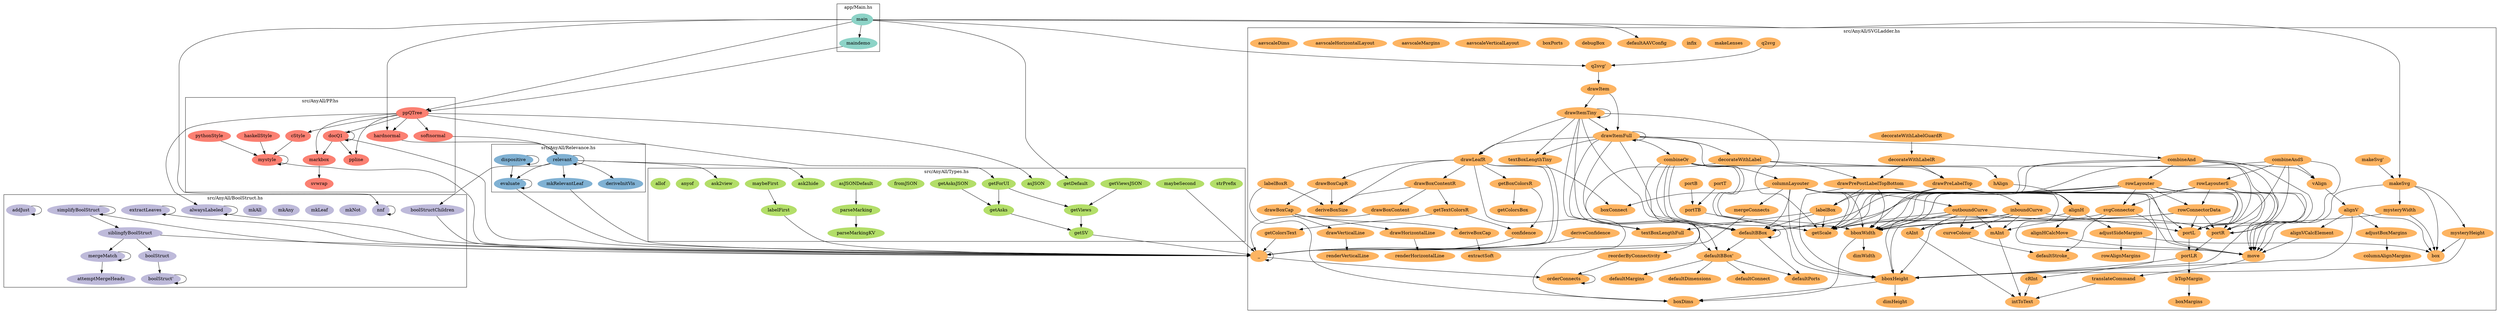 strict digraph deps {
  node [colorscheme=set312, style=filled];

   subgraph cluster_1 {
     label = "app/Main.hs";
     "maindemo" [label= "maindemo", color=1];
     "main" [label= "main", color=1];
   }

   subgraph cluster_3 {
     label = "src/AnyAll/BoolStruct.hs";
     "simplifyBoolStruct" [label= "simplifyBoolStruct", color=3];
     "siblingfyBoolStruct" [label= "siblingfyBoolStruct", color=3];
     "nnf" [label= "nnf", color=3];
     "mkNot" [label= "mkNot", color=3];
     "mkLeaf" [label= "mkLeaf", color=3];
     "mkAny" [label= "mkAny", color=3];
     "mkAll" [label= "mkAll", color=3];
     "mergeMatch" [label= "mergeMatch", color=3];
     "extractLeaves" [label= "extractLeaves", color=3];
     "boolStruct\'" [label= "boolStruct\'", color=3];
     "boolStructChildren" [label= "boolStructChildren", color=3];
     "boolStruct" [label= "boolStruct", color=3];
     "attemptMergeHeads" [label= "attemptMergeHeads", color=3];
     "alwaysLabeled" [label= "alwaysLabeled", color=3];
     "addJust" [label= "addJust", color=3];
   }

   subgraph cluster_4 {
     label = "src/AnyAll/PP.hs";
     "svwrap" [label= "svwrap", color=4];
     "softnormal" [label= "softnormal", color=4];
     "pythonStyle" [label= "pythonStyle", color=4];
     "ppline" [label= "ppline", color=4];
     "ppQTree" [label= "ppQTree", color=4];
     "mystyle" [label= "mystyle", color=4];
     "markbox" [label= "markbox", color=4];
     "haskellStyle" [label= "haskellStyle", color=4];
     "hardnormal" [label= "hardnormal", color=4];
     "docQ1" [label= "docQ1", color=4];
     "cStyle" [label= "cStyle", color=4];
   }

   subgraph cluster_5 {
     label = "src/AnyAll/Relevance.hs";
     "relevant" [label= "relevant", color=5];
     "mkRelevantLeaf" [label= "mkRelevantLeaf", color=5];
     "evaluate" [label= "evaluate", color=5];
     "dispositive" [label= "dispositive", color=5];
     "deriveInitVis" [label= "deriveInitVis", color=5];
   }

   subgraph cluster_6 {
     label = "src/AnyAll/SVGLadder.hs";
     "vAlign" [label= "vAlign", color=6];
     "translateCommand" [label= "translateCommand", color=6];
     "textBoxLengthTiny" [label= "textBoxLengthTiny", color=6];
     "textBoxLengthFull" [label= "textBoxLengthFull", color=6];
     "svgConnector" [label= "svgConnector", color=6];
     "rowLayouterS" [label= "rowLayouterS", color=6];
     "rowLayouter" [label= "rowLayouter", color=6];
     "rowConnectorData" [label= "rowConnectorData", color=6];
     "rowAlignMargins" [label= "rowAlignMargins", color=6];
     "reorderByConnectivity" [label= "reorderByConnectivity", color=6];
     "renderVerticalLine" [label= "renderVerticalLine", color=6];
     "renderHorizontalLine" [label= "renderHorizontalLine", color=6];
     "q2svg\'" [label= "q2svg\'", color=6];
     "q2svg" [label= "q2svg", color=6];
     "portTB" [label= "portTB", color=6];
     "portT" [label= "portT", color=6];
     "portR" [label= "portR", color=6];
     "portLR" [label= "portLR", color=6];
     "portL" [label= "portL", color=6];
     "portB" [label= "portB", color=6];
     "outboundCurve" [label= "outboundCurve", color=6];
     "orderConnects" [label= "orderConnects", color=6];
     "mysteryWidth" [label= "mysteryWidth", color=6];
     "mysteryHeight" [label= "mysteryHeight", color=6];
     "move" [label= "move", color=6];
     "mergeConnects" [label= "mergeConnects", color=6];
     "makeSvg\'" [label= "makeSvg\'", color=6];
     "makeSvg" [label= "makeSvg", color=6];
     "makeLenses" [label= "makeLenses", color=6];
     "mAInt" [label= "mAInt", color=6];
     "labelBoxR" [label= "labelBoxR", color=6];
     "labelBox" [label= "labelBox", color=6];
     "intToText" [label= "intToText", color=6];
     "infix" [label= "infix", color=6];
     "inboundCurve" [label= "inboundCurve", color=6];
     "hAlign" [label= "hAlign", color=6];
     "getTextColorsR" [label= "getTextColorsR", color=6];
     "getScale" [label= "getScale", color=6];
     "getColorsText" [label= "getColorsText", color=6];
     "getColorsBox" [label= "getColorsBox", color=6];
     "getBoxColorsR" [label= "getBoxColorsR", color=6];
     "extractSoft" [label= "extractSoft", color=6];
     "drawVerticalLine" [label= "drawVerticalLine", color=6];
     "drawPrePostLabelTopBottom" [label= "drawPrePostLabelTopBottom", color=6];
     "drawPreLabelTop" [label= "drawPreLabelTop", color=6];
     "drawLeafR" [label= "drawLeafR", color=6];
     "drawItemTiny" [label= "drawItemTiny", color=6];
     "drawItemFull" [label= "drawItemFull", color=6];
     "drawItem" [label= "drawItem", color=6];
     "drawHorizontalLine" [label= "drawHorizontalLine", color=6];
     "drawBoxContentR" [label= "drawBoxContentR", color=6];
     "drawBoxContent" [label= "drawBoxContent", color=6];
     "drawBoxCapR" [label= "drawBoxCapR", color=6];
     "drawBoxCap" [label= "drawBoxCap", color=6];
     "dimWidth" [label= "dimWidth", color=6];
     "dimHeight" [label= "dimHeight", color=6];
     "deriveConfidence" [label= "deriveConfidence", color=6];
     "deriveBoxSize" [label= "deriveBoxSize", color=6];
     "deriveBoxCap" [label= "deriveBoxCap", color=6];
     "defaultStroke_" [label= "defaultStroke_", color=6];
     "defaultPorts" [label= "defaultPorts", color=6];
     "defaultMargins" [label= "defaultMargins", color=6];
     "defaultDimensions" [label= "defaultDimensions", color=6];
     "defaultConnect" [label= "defaultConnect", color=6];
     "defaultBBox\'" [label= "defaultBBox\'", color=6];
     "defaultBBox" [label= "defaultBBox", color=6];
     "defaultAAVConfig" [label= "defaultAAVConfig", color=6];
     "decorateWithLabelR" [label= "decorateWithLabelR", color=6];
     "decorateWithLabelGuardR" [label= "decorateWithLabelGuardR", color=6];
     "decorateWithLabel" [label= "decorateWithLabel", color=6];
     "debugBox" [label= "debugBox", color=6];
     "curveColour" [label= "curveColour", color=6];
     "confidence" [label= "confidence", color=6];
     "combineOr" [label= "combineOr", color=6];
     "combineAndS" [label= "combineAndS", color=6];
     "combineAnd" [label= "combineAnd", color=6];
     "columnLayouter" [label= "columnLayouter", color=6];
     "columnAlignMargins" [label= "columnAlignMargins", color=6];
     "cRInt" [label= "cRInt", color=6];
     "cAInt" [label= "cAInt", color=6];
     "boxPorts" [label= "boxPorts", color=6];
     "boxMargins" [label= "boxMargins", color=6];
     "boxDims" [label= "boxDims", color=6];
     "boxConnect" [label= "boxConnect", color=6];
     "box" [label= "box", color=6];
     "bboxWidth" [label= "bboxWidth", color=6];
     "bboxHeight" [label= "bboxHeight", color=6];
     "bTopMargin" [label= "bTopMargin", color=6];
     "alignVCalcElement" [label= "alignVCalcElement", color=6];
     "alignV" [label= "alignV", color=6];
     "alignHCalcMove" [label= "alignHCalcMove", color=6];
     "alignH" [label= "alignH", color=6];
     "adjustSideMargins" [label= "adjustSideMargins", color=6];
     "adjustBoxMargins" [label= "adjustBoxMargins", color=6];
     "aavscaleVerticalLayout" [label= "aavscaleVerticalLayout", color=6];
     "aavscaleMargins" [label= "aavscaleMargins", color=6];
     "aavscaleHorizontalLayout" [label= "aavscaleHorizontalLayout", color=6];
     "aavscaleDims" [label= "aavscaleDims", color=6];
     "_" [label= "_", color=6];
   }

   subgraph cluster_7 {
     label = "src/AnyAll/Types.hs";
     "strPrefix" [label= "strPrefix", color=7];
     "parseMarkingKV" [label= "parseMarkingKV", color=7];
     "parseMarking" [label= "parseMarking", color=7];
     "maybeSecond" [label= "maybeSecond", color=7];
     "maybeFirst" [label= "maybeFirst", color=7];
     "labelFirst" [label= "labelFirst", color=7];
     "getViewsJSON" [label= "getViewsJSON", color=7];
     "getViews" [label= "getViews", color=7];
     "getSV" [label= "getSV", color=7];
     "getForUI" [label= "getForUI", color=7];
     "getDefault" [label= "getDefault", color=7];
     "getAsksJSON" [label= "getAsksJSON", color=7];
     "getAsks" [label= "getAsks", color=7];
     "fromJSON" [label= "fromJSON", color=7];
     "ask2view" [label= "ask2view", color=7];
     "ask2hide" [label= "ask2hide", color=7];
     "asJSONDefault" [label= "asJSONDefault", color=7];
     "asJSON" [label= "asJSON", color=7];
     "anyof" [label= "anyof", color=7];
     "allof" [label= "allof", color=7];
   }

"_" -> "_";
"_" -> "orderConnects";
"addJust" -> "addJust";
"adjustBoxMargins" -> "columnAlignMargins";
"adjustSideMargins" -> "box";
"adjustSideMargins" -> "rowAlignMargins";
"alignH" -> "adjustSideMargins";
"alignH" -> "alignHCalcMove";
"alignH" -> "bboxWidth";
"alignHCalcMove" -> "move";
"alignV" -> "adjustBoxMargins";
"alignV" -> "alignVCalcElement";
"alignV" -> "bboxHeight";
"alignV" -> "box";
"alignVCalcElement" -> "move";
"alwaysLabeled" -> "_";
"alwaysLabeled" -> "alwaysLabeled";
"asJSONDefault" -> "parseMarking";
"bTopMargin" -> "boxMargins";
"bboxHeight" -> "boxDims";
"bboxHeight" -> "dimHeight";
"bboxWidth" -> "boxDims";
"bboxWidth" -> "dimWidth";
"boolStruct" -> "boolStruct\'";
"boolStructChildren" -> "_";
"boolStruct\'" -> "boolStruct\'";
"cAInt" -> "intToText";
"cRInt" -> "intToText";
"cStyle" -> "mystyle";
"columnLayouter" -> "bboxHeight";
"columnLayouter" -> "bboxWidth";
"columnLayouter" -> "boxConnect";
"columnLayouter" -> "defaultBBox";
"columnLayouter" -> "getScale";
"columnLayouter" -> "inboundCurve";
"columnLayouter" -> "mergeConnects";
"columnLayouter" -> "move";
"columnLayouter" -> "outboundCurve";
"columnLayouter" -> "portL";
"columnLayouter" -> "portR";
"combineAnd" -> "bboxWidth";
"combineAnd" -> "getScale";
"combineAnd" -> "move";
"combineAnd" -> "portL";
"combineAnd" -> "portR";
"combineAnd" -> "rowLayouter";
"combineAnd" -> "vAlign";
"combineAndS" -> "bboxWidth";
"combineAndS" -> "move";
"combineAndS" -> "portL";
"combineAndS" -> "portR";
"combineAndS" -> "rowLayouterS";
"combineAndS" -> "vAlign";
"combineOr" -> "bboxHeight";
"combineOr" -> "bboxWidth";
"combineOr" -> "columnLayouter";
"combineOr" -> "defaultBBox";
"combineOr" -> "getScale";
"combineOr" -> "hAlign";
"combineOr" -> "move";
"combineOr" -> "reorderByConnectivity";
"confidence" -> "_";
"curveColour" -> "defaultStroke_";
"decorateWithLabel" -> "_";
"decorateWithLabel" -> "drawPreLabelTop";
"decorateWithLabel" -> "drawPrePostLabelTopBottom";
"decorateWithLabelGuardR" -> "decorateWithLabelR";
"decorateWithLabelR" -> "drawPreLabelTop";
"decorateWithLabelR" -> "drawPrePostLabelTopBottom";
"defaultBBox" -> "defaultBBox";
"defaultBBox" -> "defaultBBox\'";
"defaultBBox" -> "defaultPorts";
"defaultBBox\'" -> "defaultConnect";
"defaultBBox\'" -> "defaultDimensions";
"defaultBBox\'" -> "defaultMargins";
"defaultBBox\'" -> "defaultPorts";
"deriveBoxCap" -> "extractSoft";
"deriveConfidence" -> "_";
"dispositive" -> "dispositive";
"dispositive" -> "evaluate";
"docQ1" -> "_";
"docQ1" -> "docQ1";
"docQ1" -> "markbox";
"docQ1" -> "ppline";
"drawBoxCap" -> "deriveBoxCap";
"drawBoxCap" -> "drawHorizontalLine";
"drawBoxCap" -> "drawVerticalLine";
"drawBoxCapR" -> "deriveBoxSize";
"drawBoxCapR" -> "drawBoxCap";
"drawBoxContent" -> "_";
"drawBoxContentR" -> "deriveBoxSize";
"drawBoxContentR" -> "drawBoxContent";
"drawBoxContentR" -> "getTextColorsR";
"drawHorizontalLine" -> "renderHorizontalLine";
"drawItem" -> "drawItemFull";
"drawItem" -> "drawItemTiny";
"drawItemFull" -> "combineAnd";
"drawItemFull" -> "combineOr";
"drawItemFull" -> "decorateWithLabel";
"drawItemFull" -> "defaultBBox";
"drawItemFull" -> "defaultBBox\'";
"drawItemFull" -> "drawItemFull";
"drawItemFull" -> "drawLeafR";
"drawItemFull" -> "getScale";
"drawItemFull" -> "textBoxLengthFull";
"drawItemFull" -> "textBoxLengthTiny";
"drawItemTiny" -> "defaultBBox";
"drawItemTiny" -> "defaultBBox\'";
"drawItemTiny" -> "drawItemFull";
"drawItemTiny" -> "drawItemTiny";
"drawItemTiny" -> "drawLeafR";
"drawItemTiny" -> "getScale";
"drawItemTiny" -> "textBoxLengthFull";
"drawItemTiny" -> "textBoxLengthTiny";
"drawLeafR" -> "_";
"drawLeafR" -> "boxConnect";
"drawLeafR" -> "boxDims";
"drawLeafR" -> "deriveBoxSize";
"drawLeafR" -> "drawBoxCapR";
"drawLeafR" -> "drawBoxContentR";
"drawLeafR" -> "getBoxColorsR";
"drawPreLabelTop" -> "alignH";
"drawPreLabelTop" -> "bboxWidth";
"drawPreLabelTop" -> "getScale";
"drawPreLabelTop" -> "labelBox";
"drawPreLabelTop" -> "move";
"drawPrePostLabelTopBottom" -> "alignH";
"drawPrePostLabelTopBottom" -> "bboxHeight";
"drawPrePostLabelTopBottom" -> "bboxWidth";
"drawPrePostLabelTopBottom" -> "getScale";
"drawPrePostLabelTopBottom" -> "labelBox";
"drawPrePostLabelTopBottom" -> "move";
"drawVerticalLine" -> "renderVerticalLine";
"evaluate" -> "_";
"evaluate" -> "evaluate";
"extractLeaves" -> "_";
"extractLeaves" -> "extractLeaves";
"getAsks" -> "getSV";
"getAsksJSON" -> "getAsks";
"getBoxColorsR" -> "confidence";
"getBoxColorsR" -> "getColorsBox";
"getColorsText" -> "_";
"getForUI" -> "getAsks";
"getForUI" -> "getViews";
"getSV" -> "_";
"getTextColorsR" -> "confidence";
"getTextColorsR" -> "getColorsText";
"getViews" -> "getSV";
"getViewsJSON" -> "getViews";
"hAlign" -> "alignH";
"hardnormal" -> "relevant";
"haskellStyle" -> "mystyle";
"inboundCurve" -> "bboxHeight";
"inboundCurve" -> "cAInt";
"inboundCurve" -> "curveColour";
"inboundCurve" -> "getScale";
"inboundCurve" -> "mAInt";
"inboundCurve" -> "portL";
"labelBox" -> "defaultBBox";
"labelBox" -> "getScale";
"labelBox" -> "textBoxLengthFull";
"labelBoxR" -> "boxDims";
"labelBoxR" -> "deriveBoxSize";
"labelFirst" -> "_";
"mAInt" -> "intToText";
"main" -> "defaultAAVConfig";
"main" -> "getDefault";
"main" -> "hardnormal";
"main" -> "maindemo";
"main" -> "makeSvg";
"main" -> "nnf";
"main" -> "ppQTree";
"main" -> "q2svg\'";
"maindemo" -> "ppQTree";
"makeSvg" -> "box";
"makeSvg" -> "move";
"makeSvg" -> "mysteryHeight";
"makeSvg" -> "mysteryWidth";
"makeSvg\'" -> "makeSvg";
"markbox" -> "svwrap";
"maybeFirst" -> "labelFirst";
"maybeSecond" -> "_";
"mergeConnects" -> "_";
"mergeMatch" -> "attemptMergeHeads";
"mergeMatch" -> "mergeMatch";
"mkRelevantLeaf" -> "_";
"move" -> "translateCommand";
"mysteryHeight" -> "bboxHeight";
"mysteryHeight" -> "box";
"mysteryWidth" -> "bboxWidth";
"mysteryWidth" -> "box";
"mystyle" -> "_";
"mystyle" -> "mystyle";
"nnf" -> "nnf";
"orderConnects" -> "orderConnects";
"outboundCurve" -> "bboxHeight";
"outboundCurve" -> "bboxWidth";
"outboundCurve" -> "cAInt";
"outboundCurve" -> "curveColour";
"outboundCurve" -> "getScale";
"outboundCurve" -> "mAInt";
"outboundCurve" -> "portR";
"parseMarking" -> "parseMarkingKV";
"portB" -> "portTB";
"portL" -> "portLR";
"portLR" -> "bTopMargin";
"portLR" -> "bboxHeight";
"portR" -> "portLR";
"portT" -> "portTB";
"portTB" -> "bboxWidth";
"ppQTree" -> "alwaysLabeled";
"ppQTree" -> "asJSON";
"ppQTree" -> "cStyle";
"ppQTree" -> "docQ1";
"ppQTree" -> "getForUI";
"ppQTree" -> "hardnormal";
"ppQTree" -> "markbox";
"ppQTree" -> "ppline";
"ppQTree" -> "softnormal";
"pythonStyle" -> "mystyle";
"q2svg" -> "q2svg\'";
"q2svg\'" -> "drawItem";
"relevant" -> "ask2hide";
"relevant" -> "ask2view";
"relevant" -> "boolStructChildren";
"relevant" -> "deriveInitVis";
"relevant" -> "evaluate";
"relevant" -> "mkRelevantLeaf";
"relevant" -> "relevant";
"reorderByConnectivity" -> "orderConnects";
"rowConnectorData" -> "bboxWidth";
"rowConnectorData" -> "getScale";
"rowConnectorData" -> "portL";
"rowConnectorData" -> "portR";
"rowLayouter" -> "bboxHeight";
"rowLayouter" -> "bboxWidth";
"rowLayouter" -> "defaultBBox";
"rowLayouter" -> "getScale";
"rowLayouter" -> "move";
"rowLayouter" -> "portL";
"rowLayouter" -> "portR";
"rowLayouter" -> "rowConnectorData";
"rowLayouter" -> "svgConnector";
"rowLayouterS" -> "bboxHeight";
"rowLayouterS" -> "bboxWidth";
"rowLayouterS" -> "defaultBBox";
"rowLayouterS" -> "move";
"rowLayouterS" -> "portL";
"rowLayouterS" -> "portR";
"rowLayouterS" -> "rowConnectorData";
"rowLayouterS" -> "svgConnector";
"siblingfyBoolStruct" -> "_";
"siblingfyBoolStruct" -> "boolStruct";
"siblingfyBoolStruct" -> "mergeMatch";
"simplifyBoolStruct" -> "_";
"simplifyBoolStruct" -> "siblingfyBoolStruct";
"simplifyBoolStruct" -> "simplifyBoolStruct";
"softnormal" -> "relevant";
"svgConnector" -> "cRInt";
"svgConnector" -> "defaultStroke_";
"svgConnector" -> "mAInt";
"textBoxLengthTiny" -> "_";
"translateCommand" -> "intToText";
"vAlign" -> "alignV";
}
